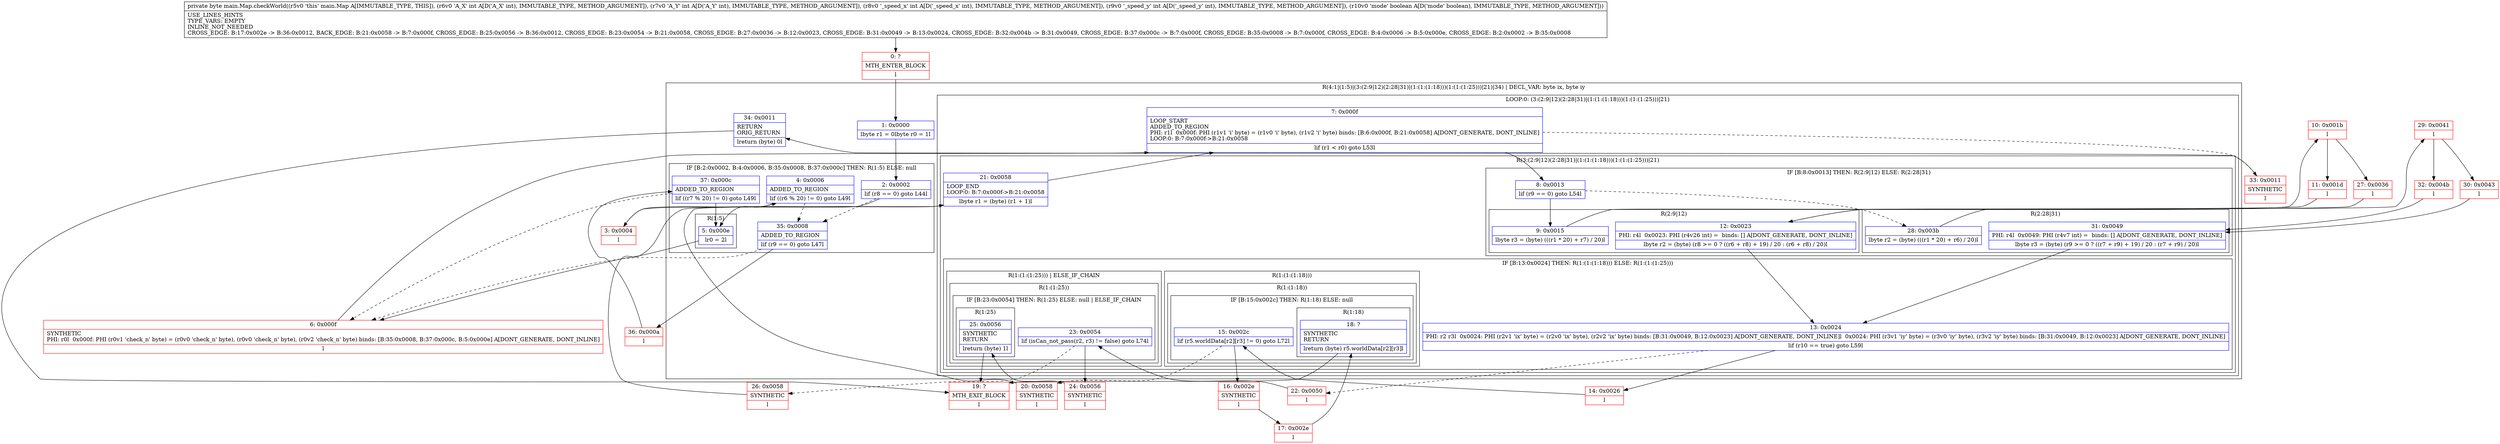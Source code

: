 digraph "CFG formain.Map.checkWorld(IIIIZ)B" {
subgraph cluster_Region_478978407 {
label = "R(4:1|(1:5)|(3:(2:9|12)(2:28|31)|(1:(1:(1:18)))(1:(1:(1:25)))|21)|34) | DECL_VAR: byte ix, byte iy\l";
node [shape=record,color=blue];
Node_1 [shape=record,label="{1\:\ 0x0000|lbyte r1 = 0lbyte r0 = 1l}"];
subgraph cluster_IfRegion_1150550355 {
label = "IF [B:2:0x0002, B:4:0x0006, B:35:0x0008, B:37:0x000c] THEN: R(1:5) ELSE: null";
node [shape=record,color=blue];
Node_2 [shape=record,label="{2\:\ 0x0002|lif (r8 == 0) goto L44l}"];
Node_4 [shape=record,label="{4\:\ 0x0006|ADDED_TO_REGION\l|lif ((r6 % 20) != 0) goto L49l}"];
Node_35 [shape=record,label="{35\:\ 0x0008|ADDED_TO_REGION\l|lif (r9 == 0) goto L47l}"];
Node_37 [shape=record,label="{37\:\ 0x000c|ADDED_TO_REGION\l|lif ((r7 % 20) != 0) goto L49l}"];
subgraph cluster_Region_1186457050 {
label = "R(1:5)";
node [shape=record,color=blue];
Node_5 [shape=record,label="{5\:\ 0x000e|lr0 = 2l}"];
}
}
subgraph cluster_LoopRegion_1894559104 {
label = "LOOP:0: (3:(2:9|12)(2:28|31)|(1:(1:(1:18)))(1:(1:(1:25)))|21)";
node [shape=record,color=blue];
Node_7 [shape=record,label="{7\:\ 0x000f|LOOP_START\lADDED_TO_REGION\lPHI: r1l  0x000f: PHI (r1v1 'i' byte) = (r1v0 'i' byte), (r1v2 'i' byte) binds: [B:6:0x000f, B:21:0x0058] A[DONT_GENERATE, DONT_INLINE]\lLOOP:0: B:7:0x000f\-\>B:21:0x0058\l|lif (r1 \< r0) goto L53l}"];
subgraph cluster_Region_963664508 {
label = "R(3:(2:9|12)(2:28|31)|(1:(1:(1:18)))(1:(1:(1:25)))|21)";
node [shape=record,color=blue];
subgraph cluster_IfRegion_780131913 {
label = "IF [B:8:0x0013] THEN: R(2:9|12) ELSE: R(2:28|31)";
node [shape=record,color=blue];
Node_8 [shape=record,label="{8\:\ 0x0013|lif (r9 == 0) goto L54l}"];
subgraph cluster_Region_719116598 {
label = "R(2:9|12)";
node [shape=record,color=blue];
Node_9 [shape=record,label="{9\:\ 0x0015|lbyte r3 = (byte) (((r1 * 20) + r7) \/ 20)l}"];
Node_12 [shape=record,label="{12\:\ 0x0023|PHI: r4l  0x0023: PHI (r4v26 int) =  binds: [] A[DONT_GENERATE, DONT_INLINE]\l|lbyte r2 = (byte) (r8 \>= 0 ? ((r6 + r8) + 19) \/ 20 : (r6 + r8) \/ 20)l}"];
}
subgraph cluster_Region_1394791059 {
label = "R(2:28|31)";
node [shape=record,color=blue];
Node_28 [shape=record,label="{28\:\ 0x003b|lbyte r2 = (byte) (((r1 * 20) + r6) \/ 20)l}"];
Node_31 [shape=record,label="{31\:\ 0x0049|PHI: r4l  0x0049: PHI (r4v7 int) =  binds: [] A[DONT_GENERATE, DONT_INLINE]\l|lbyte r3 = (byte) (r9 \>= 0 ? ((r7 + r9) + 19) \/ 20 : (r7 + r9) \/ 20)l}"];
}
}
subgraph cluster_IfRegion_2119963876 {
label = "IF [B:13:0x0024] THEN: R(1:(1:(1:18))) ELSE: R(1:(1:(1:25)))";
node [shape=record,color=blue];
Node_13 [shape=record,label="{13\:\ 0x0024|PHI: r2 r3l  0x0024: PHI (r2v1 'ix' byte) = (r2v0 'ix' byte), (r2v2 'ix' byte) binds: [B:31:0x0049, B:12:0x0023] A[DONT_GENERATE, DONT_INLINE]l  0x0024: PHI (r3v1 'iy' byte) = (r3v0 'iy' byte), (r3v2 'iy' byte) binds: [B:31:0x0049, B:12:0x0023] A[DONT_GENERATE, DONT_INLINE]\l|lif (r10 == true) goto L59l}"];
subgraph cluster_Region_1972250166 {
label = "R(1:(1:(1:18)))";
node [shape=record,color=blue];
subgraph cluster_Region_301219661 {
label = "R(1:(1:18))";
node [shape=record,color=blue];
subgraph cluster_IfRegion_1093215916 {
label = "IF [B:15:0x002c] THEN: R(1:18) ELSE: null";
node [shape=record,color=blue];
Node_15 [shape=record,label="{15\:\ 0x002c|lif (r5.worldData[r2][r3] != 0) goto L72l}"];
subgraph cluster_Region_1607262553 {
label = "R(1:18)";
node [shape=record,color=blue];
Node_18 [shape=record,label="{18\:\ ?|SYNTHETIC\lRETURN\l|lreturn (byte) r5.worldData[r2][r3]l}"];
}
}
}
}
subgraph cluster_Region_1542963968 {
label = "R(1:(1:(1:25))) | ELSE_IF_CHAIN\l";
node [shape=record,color=blue];
subgraph cluster_Region_1799979364 {
label = "R(1:(1:25))";
node [shape=record,color=blue];
subgraph cluster_IfRegion_1667094247 {
label = "IF [B:23:0x0054] THEN: R(1:25) ELSE: null | ELSE_IF_CHAIN\l";
node [shape=record,color=blue];
Node_23 [shape=record,label="{23\:\ 0x0054|lif (isCan_not_pass(r2, r3) != false) goto L74l}"];
subgraph cluster_Region_1537422844 {
label = "R(1:25)";
node [shape=record,color=blue];
Node_25 [shape=record,label="{25\:\ 0x0056|SYNTHETIC\lRETURN\l|lreturn (byte) 1l}"];
}
}
}
}
}
Node_21 [shape=record,label="{21\:\ 0x0058|LOOP_END\lLOOP:0: B:7:0x000f\-\>B:21:0x0058\l|lbyte r1 = (byte) (r1 + 1)l}"];
}
}
Node_34 [shape=record,label="{34\:\ 0x0011|RETURN\lORIG_RETURN\l|lreturn (byte) 0l}"];
}
Node_0 [shape=record,color=red,label="{0\:\ ?|MTH_ENTER_BLOCK\l|l}"];
Node_3 [shape=record,color=red,label="{3\:\ 0x0004|l}"];
Node_6 [shape=record,color=red,label="{6\:\ 0x000f|SYNTHETIC\lPHI: r0l  0x000f: PHI (r0v1 'check_n' byte) = (r0v0 'check_n' byte), (r0v0 'check_n' byte), (r0v2 'check_n' byte) binds: [B:35:0x0008, B:37:0x000c, B:5:0x000e] A[DONT_GENERATE, DONT_INLINE]\l|l}"];
Node_10 [shape=record,color=red,label="{10\:\ 0x001b|l}"];
Node_11 [shape=record,color=red,label="{11\:\ 0x001d|l}"];
Node_14 [shape=record,color=red,label="{14\:\ 0x0026|l}"];
Node_16 [shape=record,color=red,label="{16\:\ 0x002e|SYNTHETIC\l|l}"];
Node_17 [shape=record,color=red,label="{17\:\ 0x002e|l}"];
Node_19 [shape=record,color=red,label="{19\:\ ?|MTH_EXIT_BLOCK\l|l}"];
Node_20 [shape=record,color=red,label="{20\:\ 0x0058|SYNTHETIC\l|l}"];
Node_22 [shape=record,color=red,label="{22\:\ 0x0050|l}"];
Node_24 [shape=record,color=red,label="{24\:\ 0x0056|SYNTHETIC\l|l}"];
Node_26 [shape=record,color=red,label="{26\:\ 0x0058|SYNTHETIC\l|l}"];
Node_27 [shape=record,color=red,label="{27\:\ 0x0036|l}"];
Node_29 [shape=record,color=red,label="{29\:\ 0x0041|l}"];
Node_30 [shape=record,color=red,label="{30\:\ 0x0043|l}"];
Node_32 [shape=record,color=red,label="{32\:\ 0x004b|l}"];
Node_33 [shape=record,color=red,label="{33\:\ 0x0011|SYNTHETIC\l|l}"];
Node_36 [shape=record,color=red,label="{36\:\ 0x000a|l}"];
MethodNode[shape=record,label="{private byte main.Map.checkWorld((r5v0 'this' main.Map A[IMMUTABLE_TYPE, THIS]), (r6v0 'A_X' int A[D('A_X' int), IMMUTABLE_TYPE, METHOD_ARGUMENT]), (r7v0 'A_Y' int A[D('A_Y' int), IMMUTABLE_TYPE, METHOD_ARGUMENT]), (r8v0 '_speed_x' int A[D('_speed_x' int), IMMUTABLE_TYPE, METHOD_ARGUMENT]), (r9v0 '_speed_y' int A[D('_speed_y' int), IMMUTABLE_TYPE, METHOD_ARGUMENT]), (r10v0 'mode' boolean A[D('mode' boolean), IMMUTABLE_TYPE, METHOD_ARGUMENT]))  | USE_LINES_HINTS\lTYPE_VARS: EMPTY\lINLINE_NOT_NEEDED\lCROSS_EDGE: B:17:0x002e \-\> B:36:0x0012, BACK_EDGE: B:21:0x0058 \-\> B:7:0x000f, CROSS_EDGE: B:25:0x0056 \-\> B:36:0x0012, CROSS_EDGE: B:23:0x0054 \-\> B:21:0x0058, CROSS_EDGE: B:27:0x0036 \-\> B:12:0x0023, CROSS_EDGE: B:31:0x0049 \-\> B:13:0x0024, CROSS_EDGE: B:32:0x004b \-\> B:31:0x0049, CROSS_EDGE: B:37:0x000c \-\> B:7:0x000f, CROSS_EDGE: B:35:0x0008 \-\> B:7:0x000f, CROSS_EDGE: B:4:0x0006 \-\> B:5:0x000e, CROSS_EDGE: B:2:0x0002 \-\> B:35:0x0008\l}"];
MethodNode -> Node_0;
Node_1 -> Node_2;
Node_2 -> Node_3;
Node_2 -> Node_35[style=dashed];
Node_4 -> Node_35[style=dashed];
Node_4 -> Node_5;
Node_35 -> Node_36;
Node_35 -> Node_6[style=dashed];
Node_37 -> Node_5;
Node_37 -> Node_6[style=dashed];
Node_5 -> Node_6;
Node_7 -> Node_8;
Node_7 -> Node_33[style=dashed];
Node_8 -> Node_9;
Node_8 -> Node_28[style=dashed];
Node_9 -> Node_10;
Node_12 -> Node_13;
Node_28 -> Node_29;
Node_31 -> Node_13;
Node_13 -> Node_14;
Node_13 -> Node_22[style=dashed];
Node_15 -> Node_16;
Node_15 -> Node_20[style=dashed];
Node_18 -> Node_19;
Node_23 -> Node_24;
Node_23 -> Node_26[style=dashed];
Node_25 -> Node_19;
Node_21 -> Node_7;
Node_34 -> Node_19;
Node_0 -> Node_1;
Node_3 -> Node_4;
Node_6 -> Node_7;
Node_10 -> Node_11;
Node_10 -> Node_27;
Node_11 -> Node_12;
Node_14 -> Node_15;
Node_16 -> Node_17;
Node_17 -> Node_18;
Node_20 -> Node_21;
Node_22 -> Node_23;
Node_24 -> Node_25;
Node_26 -> Node_21;
Node_27 -> Node_12;
Node_29 -> Node_30;
Node_29 -> Node_32;
Node_30 -> Node_31;
Node_32 -> Node_31;
Node_33 -> Node_34;
Node_36 -> Node_37;
}

